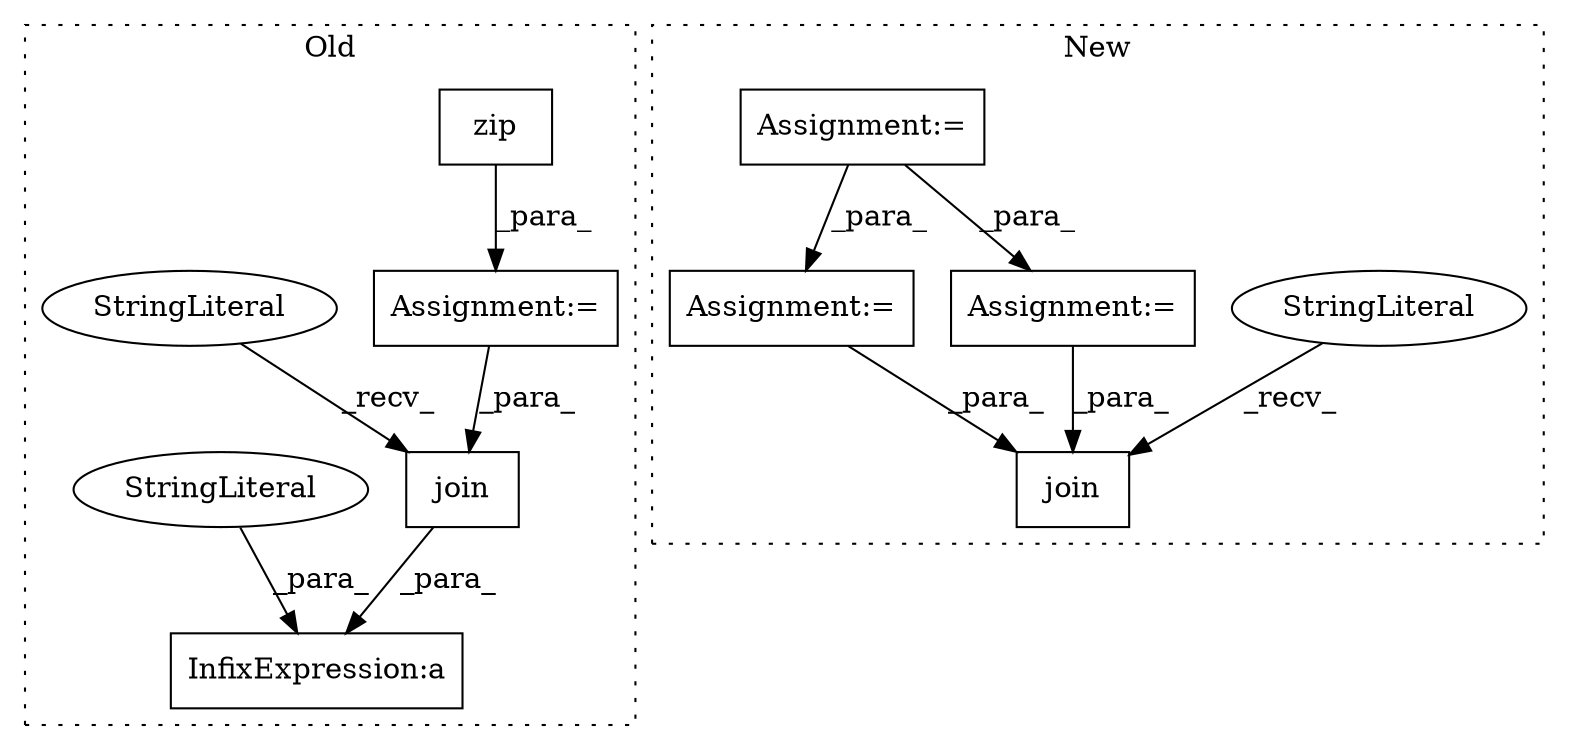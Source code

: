 digraph G {
subgraph cluster0 {
1 [label="zip" a="32" s="4429,4458" l="4,1" shape="box"];
4 [label="Assignment:=" a="7" s="4267" l="16" shape="box"];
5 [label="join" a="32" s="4502,4518" l="5,1" shape="box"];
6 [label="StringLiteral" a="45" s="4498" l="3" shape="ellipse"];
7 [label="InfixExpression:a" a="27" s="4519" l="3" shape="box"];
8 [label="StringLiteral" a="45" s="4522" l="4" shape="ellipse"];
label = "Old";
style="dotted";
}
subgraph cluster1 {
2 [label="join" a="32" s="4840,4852" l="5,1" shape="box"];
3 [label="StringLiteral" a="45" s="4835" l="4" shape="ellipse"];
9 [label="Assignment:=" a="7" s="4678" l="1" shape="box"];
10 [label="Assignment:=" a="7" s="4236" l="1" shape="box"];
11 [label="Assignment:=" a="7" s="4540" l="1" shape="box"];
label = "New";
style="dotted";
}
1 -> 4 [label="_para_"];
3 -> 2 [label="_recv_"];
4 -> 5 [label="_para_"];
5 -> 7 [label="_para_"];
6 -> 5 [label="_recv_"];
8 -> 7 [label="_para_"];
9 -> 2 [label="_para_"];
10 -> 9 [label="_para_"];
10 -> 11 [label="_para_"];
11 -> 2 [label="_para_"];
}